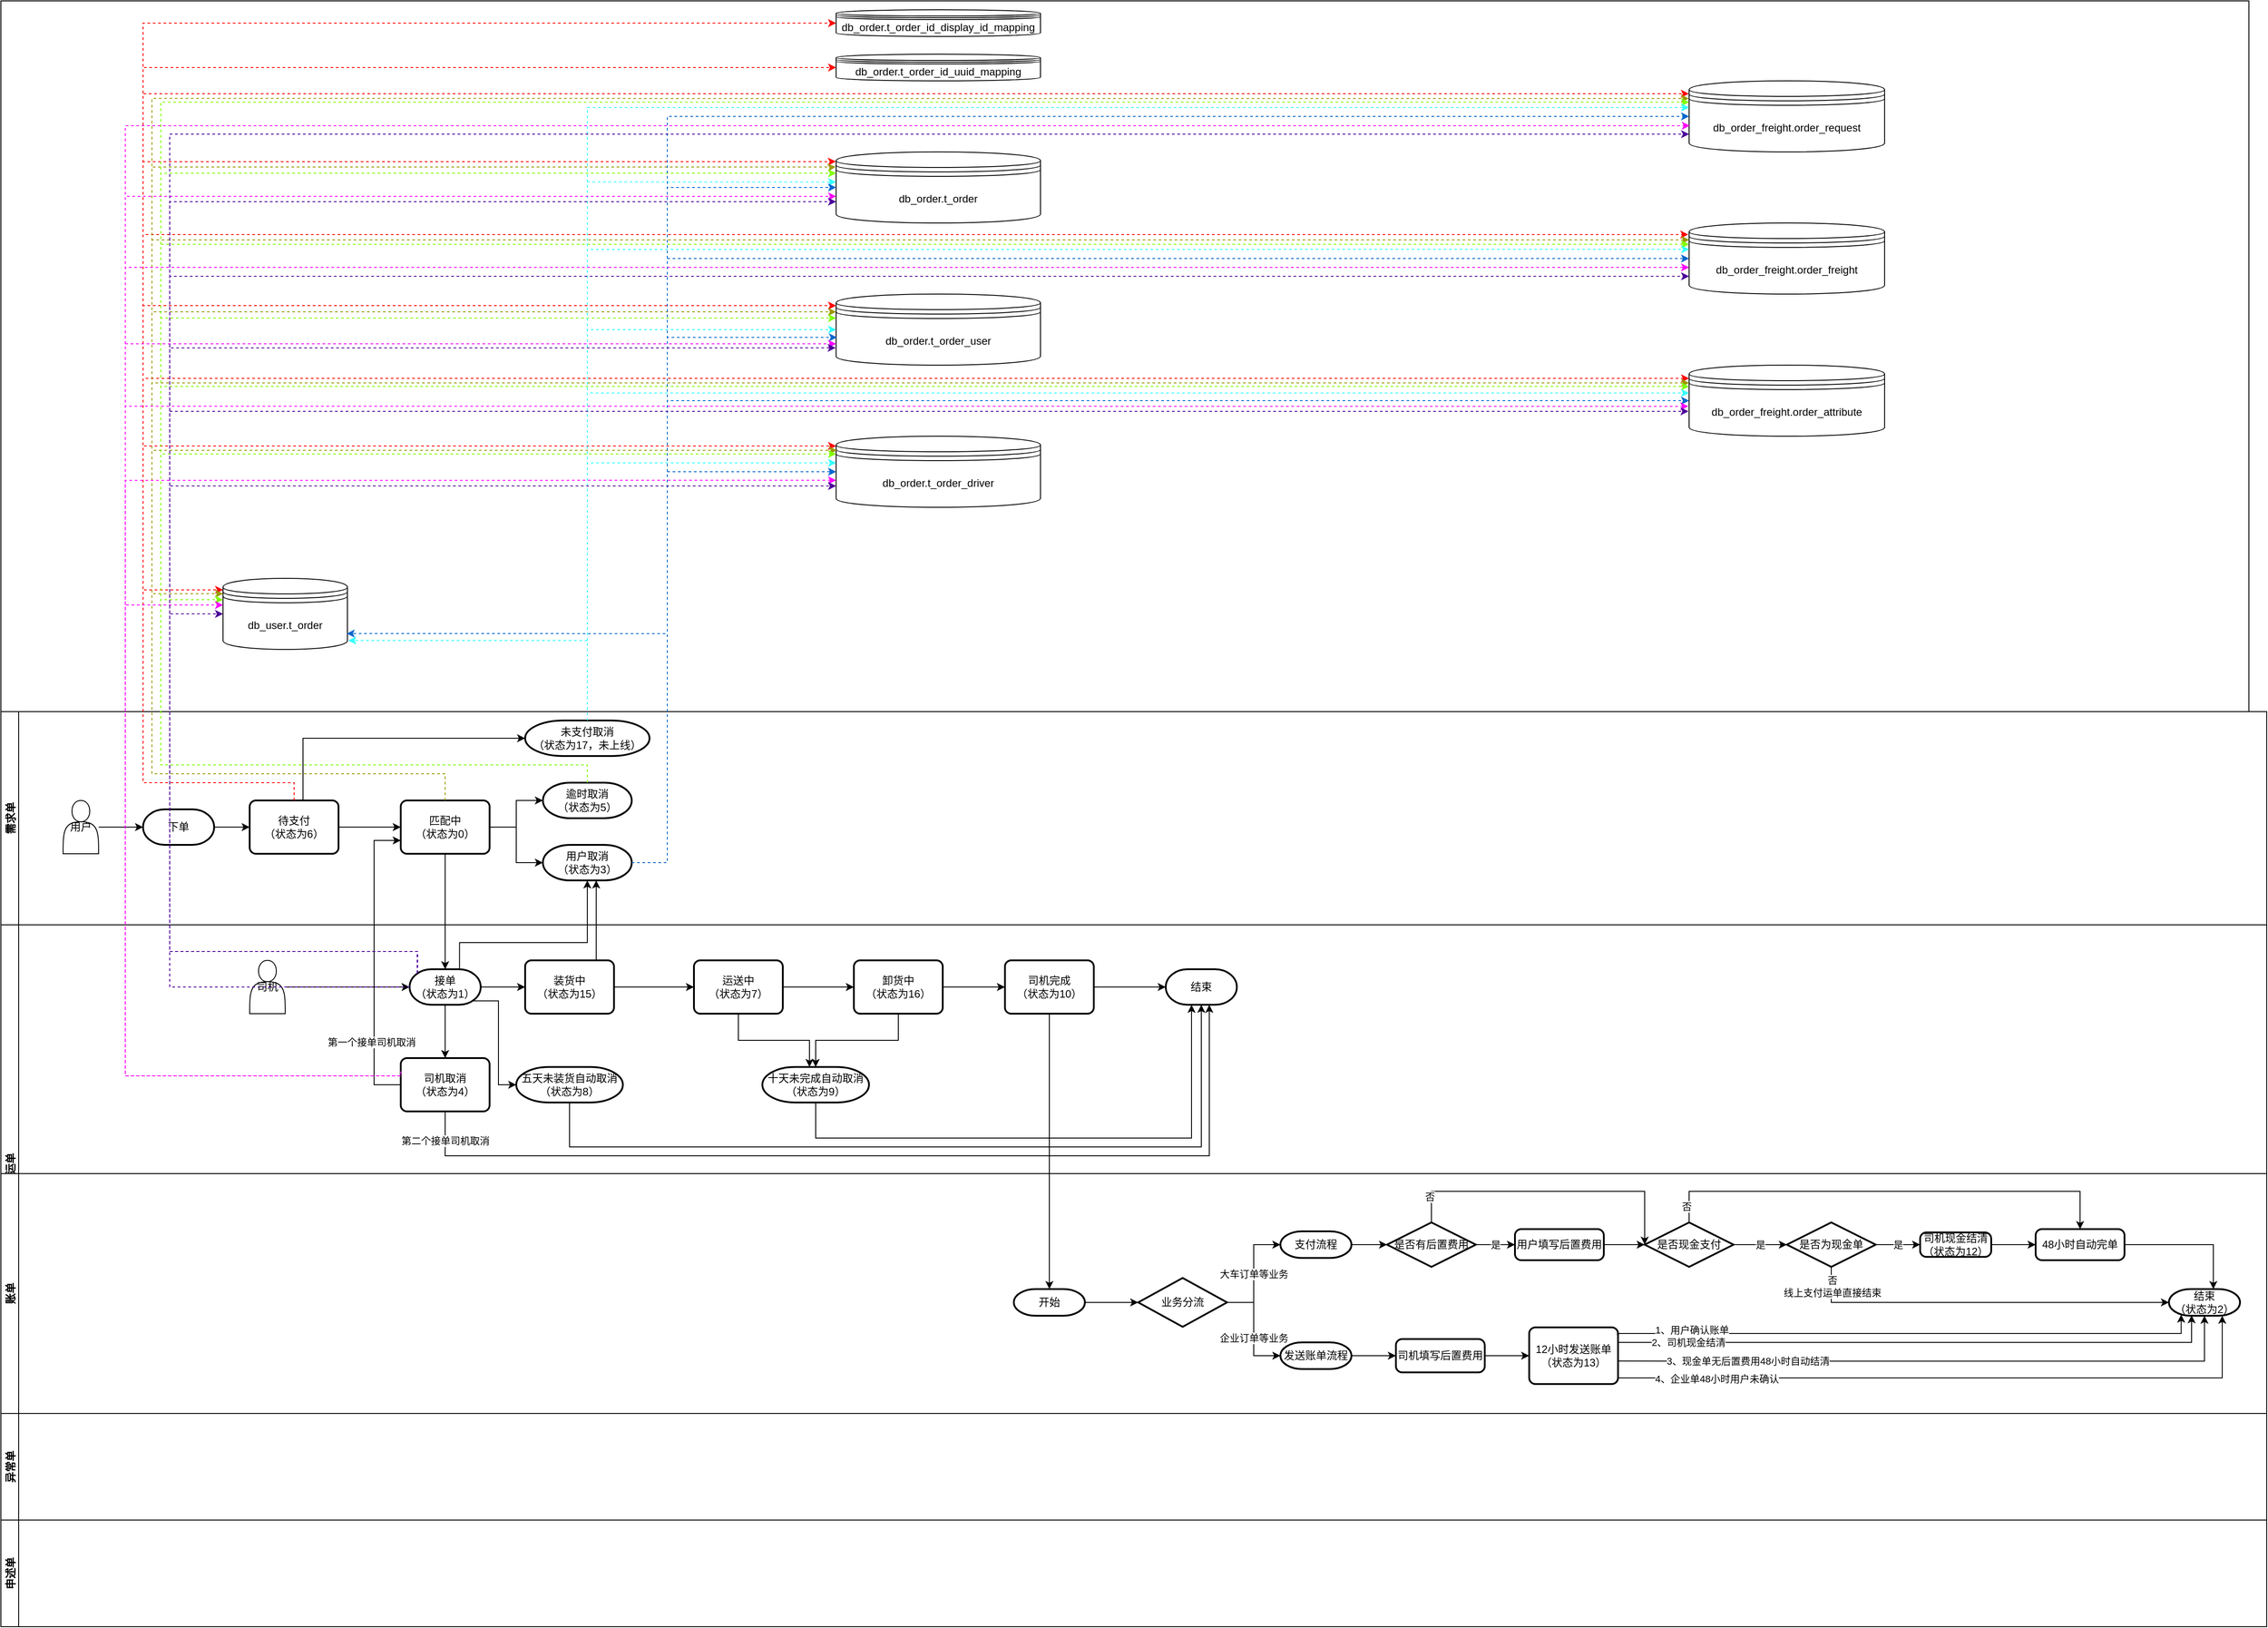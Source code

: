 <mxfile version="13.8.8" type="github">
  <diagram id="o7BJaHzfwVbvE81LBurC" name="Page-1">
    <mxGraphModel dx="1368" dy="1428" grid="1" gridSize="10" guides="1" tooltips="1" connect="1" arrows="1" fold="1" page="1" pageScale="1" pageWidth="827" pageHeight="1169" math="0" shadow="0">
      <root>
        <mxCell id="0" />
        <mxCell id="1" parent="0" />
        <mxCell id="1MLrccxjdp3mu_vWYp1V-21" value="需求单" style="swimlane;startSize=20;horizontal=0;" parent="1" vertex="1">
          <mxGeometry x="-180" y="-50" width="2550" height="240" as="geometry">
            <mxRectangle x="270" y="340" width="30" height="60" as="alternateBounds" />
          </mxGeometry>
        </mxCell>
        <mxCell id="1MLrccxjdp3mu_vWYp1V-1" value="下单" style="strokeWidth=2;html=1;shape=mxgraph.flowchart.terminator;whiteSpace=wrap;" parent="1MLrccxjdp3mu_vWYp1V-21" vertex="1">
          <mxGeometry x="160" y="110" width="80" height="40" as="geometry" />
        </mxCell>
        <mxCell id="1MLrccxjdp3mu_vWYp1V-3" style="edgeStyle=none;rounded=0;orthogonalLoop=1;jettySize=auto;html=1;exitX=1;exitY=0.5;exitDx=0;exitDy=0;exitPerimeter=0;" parent="1MLrccxjdp3mu_vWYp1V-21" source="1MLrccxjdp3mu_vWYp1V-1" target="SHjtx8wU5vL2sY_37cBv-20" edge="1">
          <mxGeometry relative="1" as="geometry">
            <mxPoint x="170" y="80" as="sourcePoint" />
            <mxPoint x="290" y="100" as="targetPoint" />
          </mxGeometry>
        </mxCell>
        <mxCell id="SHjtx8wU5vL2sY_37cBv-4" style="edgeStyle=orthogonalEdgeStyle;rounded=0;orthogonalLoop=1;jettySize=auto;html=1;entryX=0;entryY=0.5;entryDx=0;entryDy=0;entryPerimeter=0;" edge="1" parent="1MLrccxjdp3mu_vWYp1V-21" source="SHjtx8wU5vL2sY_37cBv-3" target="1MLrccxjdp3mu_vWYp1V-1">
          <mxGeometry relative="1" as="geometry" />
        </mxCell>
        <mxCell id="SHjtx8wU5vL2sY_37cBv-3" value="用户" style="shape=actor;whiteSpace=wrap;html=1;" vertex="1" parent="1MLrccxjdp3mu_vWYp1V-21">
          <mxGeometry x="70" y="100" width="40" height="60" as="geometry" />
        </mxCell>
        <mxCell id="SHjtx8wU5vL2sY_37cBv-25" style="edgeStyle=orthogonalEdgeStyle;rounded=0;orthogonalLoop=1;jettySize=auto;html=1;entryX=0;entryY=0.5;entryDx=0;entryDy=0;entryPerimeter=0;" edge="1" parent="1MLrccxjdp3mu_vWYp1V-21" source="SHjtx8wU5vL2sY_37cBv-20" target="SHjtx8wU5vL2sY_37cBv-23">
          <mxGeometry relative="1" as="geometry">
            <Array as="points">
              <mxPoint x="340" y="30" />
            </Array>
          </mxGeometry>
        </mxCell>
        <mxCell id="SHjtx8wU5vL2sY_37cBv-20" value="待支付&lt;br&gt;（状态为6）" style="rounded=1;whiteSpace=wrap;html=1;absoluteArcSize=1;arcSize=14;strokeWidth=2;" vertex="1" parent="1MLrccxjdp3mu_vWYp1V-21">
          <mxGeometry x="280" y="100" width="100" height="60" as="geometry" />
        </mxCell>
        <mxCell id="SHjtx8wU5vL2sY_37cBv-28" style="edgeStyle=orthogonalEdgeStyle;rounded=0;orthogonalLoop=1;jettySize=auto;html=1;exitX=1;exitY=0.5;exitDx=0;exitDy=0;entryX=0;entryY=0.5;entryDx=0;entryDy=0;entryPerimeter=0;" edge="1" parent="1MLrccxjdp3mu_vWYp1V-21" source="SHjtx8wU5vL2sY_37cBv-22" target="SHjtx8wU5vL2sY_37cBv-26">
          <mxGeometry relative="1" as="geometry">
            <Array as="points">
              <mxPoint x="580" y="130" />
              <mxPoint x="580" y="100" />
            </Array>
          </mxGeometry>
        </mxCell>
        <mxCell id="SHjtx8wU5vL2sY_37cBv-29" style="edgeStyle=orthogonalEdgeStyle;rounded=0;orthogonalLoop=1;jettySize=auto;html=1;entryX=0;entryY=0.5;entryDx=0;entryDy=0;entryPerimeter=0;" edge="1" parent="1MLrccxjdp3mu_vWYp1V-21" source="SHjtx8wU5vL2sY_37cBv-22" target="SHjtx8wU5vL2sY_37cBv-27">
          <mxGeometry relative="1" as="geometry">
            <Array as="points">
              <mxPoint x="580" y="130" />
              <mxPoint x="580" y="170" />
            </Array>
          </mxGeometry>
        </mxCell>
        <mxCell id="SHjtx8wU5vL2sY_37cBv-22" value="匹配中&lt;br&gt;（状态为0）" style="rounded=1;whiteSpace=wrap;html=1;absoluteArcSize=1;arcSize=14;strokeWidth=2;" vertex="1" parent="1MLrccxjdp3mu_vWYp1V-21">
          <mxGeometry x="450" y="100" width="100" height="60" as="geometry" />
        </mxCell>
        <mxCell id="SHjtx8wU5vL2sY_37cBv-23" value="未支付取消&lt;br&gt;（状态为17，未上线）" style="strokeWidth=2;html=1;shape=mxgraph.flowchart.terminator;whiteSpace=wrap;" vertex="1" parent="1MLrccxjdp3mu_vWYp1V-21">
          <mxGeometry x="590" y="10" width="140" height="40" as="geometry" />
        </mxCell>
        <mxCell id="SHjtx8wU5vL2sY_37cBv-21" style="edgeStyle=none;rounded=0;orthogonalLoop=1;jettySize=auto;html=1;entryX=0;entryY=0.5;entryDx=0;entryDy=0;" edge="1" parent="1MLrccxjdp3mu_vWYp1V-21" source="SHjtx8wU5vL2sY_37cBv-20" target="SHjtx8wU5vL2sY_37cBv-22">
          <mxGeometry relative="1" as="geometry">
            <mxPoint x="450" y="160" as="targetPoint" />
          </mxGeometry>
        </mxCell>
        <mxCell id="SHjtx8wU5vL2sY_37cBv-26" value="逾时取消&lt;br&gt;（状态为5）" style="strokeWidth=2;html=1;shape=mxgraph.flowchart.terminator;whiteSpace=wrap;" vertex="1" parent="1MLrccxjdp3mu_vWYp1V-21">
          <mxGeometry x="610" y="80" width="100" height="40" as="geometry" />
        </mxCell>
        <mxCell id="SHjtx8wU5vL2sY_37cBv-27" value="用户取消&lt;br&gt;（状态为3）" style="strokeWidth=2;html=1;shape=mxgraph.flowchart.terminator;whiteSpace=wrap;" vertex="1" parent="1MLrccxjdp3mu_vWYp1V-21">
          <mxGeometry x="610" y="150" width="100" height="40" as="geometry" />
        </mxCell>
        <mxCell id="1MLrccxjdp3mu_vWYp1V-28" value="货运单" style="swimlane;startSize=20;horizontal=0;" parent="1" vertex="1">
          <mxGeometry x="-180" y="190" width="2550" height="550" as="geometry" />
        </mxCell>
        <mxCell id="SHjtx8wU5vL2sY_37cBv-5" value="司机" style="shape=actor;whiteSpace=wrap;html=1;" vertex="1" parent="1MLrccxjdp3mu_vWYp1V-28">
          <mxGeometry x="280" y="40" width="40" height="60" as="geometry" />
        </mxCell>
        <mxCell id="SHjtx8wU5vL2sY_37cBv-34" style="edgeStyle=orthogonalEdgeStyle;rounded=0;orthogonalLoop=1;jettySize=auto;html=1;entryX=0.5;entryY=0;entryDx=0;entryDy=0;" edge="1" parent="1MLrccxjdp3mu_vWYp1V-28" source="SHjtx8wU5vL2sY_37cBv-31" target="SHjtx8wU5vL2sY_37cBv-33">
          <mxGeometry relative="1" as="geometry" />
        </mxCell>
        <mxCell id="SHjtx8wU5vL2sY_37cBv-40" style="edgeStyle=orthogonalEdgeStyle;rounded=0;orthogonalLoop=1;jettySize=auto;html=1;exitX=1;exitY=0.5;exitDx=0;exitDy=0;exitPerimeter=0;entryX=0;entryY=0.5;entryDx=0;entryDy=0;" edge="1" parent="1MLrccxjdp3mu_vWYp1V-28" source="SHjtx8wU5vL2sY_37cBv-31" target="SHjtx8wU5vL2sY_37cBv-39">
          <mxGeometry relative="1" as="geometry" />
        </mxCell>
        <mxCell id="SHjtx8wU5vL2sY_37cBv-50" style="edgeStyle=orthogonalEdgeStyle;rounded=0;orthogonalLoop=1;jettySize=auto;html=1;exitX=0.89;exitY=0.89;exitDx=0;exitDy=0;exitPerimeter=0;entryX=0;entryY=0.5;entryDx=0;entryDy=0;entryPerimeter=0;" edge="1" parent="1MLrccxjdp3mu_vWYp1V-28" source="SHjtx8wU5vL2sY_37cBv-31" target="SHjtx8wU5vL2sY_37cBv-49">
          <mxGeometry relative="1" as="geometry">
            <Array as="points">
              <mxPoint x="560" y="86" />
              <mxPoint x="560" y="180" />
            </Array>
          </mxGeometry>
        </mxCell>
        <mxCell id="SHjtx8wU5vL2sY_37cBv-31" value="接单&lt;br&gt;（状态为1）" style="strokeWidth=2;html=1;shape=mxgraph.flowchart.terminator;whiteSpace=wrap;" vertex="1" parent="1MLrccxjdp3mu_vWYp1V-28">
          <mxGeometry x="460" y="50" width="80" height="40" as="geometry" />
        </mxCell>
        <mxCell id="SHjtx8wU5vL2sY_37cBv-30" style="edgeStyle=orthogonalEdgeStyle;rounded=0;orthogonalLoop=1;jettySize=auto;html=1;entryX=0;entryY=0.5;entryDx=0;entryDy=0;entryPerimeter=0;" edge="1" parent="1MLrccxjdp3mu_vWYp1V-28" source="SHjtx8wU5vL2sY_37cBv-5" target="SHjtx8wU5vL2sY_37cBv-31">
          <mxGeometry relative="1" as="geometry">
            <mxPoint x="410" y="70" as="targetPoint" />
          </mxGeometry>
        </mxCell>
        <mxCell id="SHjtx8wU5vL2sY_37cBv-33" value="司机取消&lt;br&gt;（状态为4）" style="rounded=1;whiteSpace=wrap;html=1;absoluteArcSize=1;arcSize=14;strokeWidth=2;" vertex="1" parent="1MLrccxjdp3mu_vWYp1V-28">
          <mxGeometry x="450" y="150" width="100" height="60" as="geometry" />
        </mxCell>
        <mxCell id="SHjtx8wU5vL2sY_37cBv-42" style="edgeStyle=orthogonalEdgeStyle;rounded=0;orthogonalLoop=1;jettySize=auto;html=1;entryX=0;entryY=0.5;entryDx=0;entryDy=0;" edge="1" parent="1MLrccxjdp3mu_vWYp1V-28" source="SHjtx8wU5vL2sY_37cBv-39" target="SHjtx8wU5vL2sY_37cBv-41">
          <mxGeometry relative="1" as="geometry" />
        </mxCell>
        <mxCell id="SHjtx8wU5vL2sY_37cBv-39" value="装货中&lt;br&gt;（状态为15）" style="rounded=1;whiteSpace=wrap;html=1;absoluteArcSize=1;arcSize=14;strokeWidth=2;" vertex="1" parent="1MLrccxjdp3mu_vWYp1V-28">
          <mxGeometry x="590" y="40" width="100" height="60" as="geometry" />
        </mxCell>
        <mxCell id="SHjtx8wU5vL2sY_37cBv-44" style="edgeStyle=orthogonalEdgeStyle;rounded=0;orthogonalLoop=1;jettySize=auto;html=1;entryX=0;entryY=0.5;entryDx=0;entryDy=0;" edge="1" parent="1MLrccxjdp3mu_vWYp1V-28" source="SHjtx8wU5vL2sY_37cBv-41" target="SHjtx8wU5vL2sY_37cBv-43">
          <mxGeometry relative="1" as="geometry" />
        </mxCell>
        <mxCell id="SHjtx8wU5vL2sY_37cBv-63" style="edgeStyle=orthogonalEdgeStyle;rounded=0;orthogonalLoop=1;jettySize=auto;html=1;" edge="1" parent="1MLrccxjdp3mu_vWYp1V-28" source="SHjtx8wU5vL2sY_37cBv-41" target="SHjtx8wU5vL2sY_37cBv-51">
          <mxGeometry relative="1" as="geometry">
            <mxPoint x="910" y="159" as="targetPoint" />
            <Array as="points">
              <mxPoint x="830" y="130" />
              <mxPoint x="910" y="130" />
              <mxPoint x="910" y="160" />
            </Array>
          </mxGeometry>
        </mxCell>
        <mxCell id="SHjtx8wU5vL2sY_37cBv-41" value="运送中&lt;br&gt;（状态为7）" style="rounded=1;whiteSpace=wrap;html=1;absoluteArcSize=1;arcSize=14;strokeWidth=2;" vertex="1" parent="1MLrccxjdp3mu_vWYp1V-28">
          <mxGeometry x="780" y="40" width="100" height="60" as="geometry" />
        </mxCell>
        <mxCell id="SHjtx8wU5vL2sY_37cBv-46" style="edgeStyle=orthogonalEdgeStyle;rounded=0;orthogonalLoop=1;jettySize=auto;html=1;entryX=0;entryY=0.5;entryDx=0;entryDy=0;" edge="1" parent="1MLrccxjdp3mu_vWYp1V-28" source="SHjtx8wU5vL2sY_37cBv-43" target="SHjtx8wU5vL2sY_37cBv-45">
          <mxGeometry relative="1" as="geometry" />
        </mxCell>
        <mxCell id="SHjtx8wU5vL2sY_37cBv-64" style="edgeStyle=orthogonalEdgeStyle;rounded=0;orthogonalLoop=1;jettySize=auto;html=1;entryX=0.5;entryY=0;entryDx=0;entryDy=0;entryPerimeter=0;" edge="1" parent="1MLrccxjdp3mu_vWYp1V-28" source="SHjtx8wU5vL2sY_37cBv-43" target="SHjtx8wU5vL2sY_37cBv-51">
          <mxGeometry relative="1" as="geometry">
            <Array as="points">
              <mxPoint x="1010" y="130" />
              <mxPoint x="917" y="130" />
            </Array>
          </mxGeometry>
        </mxCell>
        <mxCell id="SHjtx8wU5vL2sY_37cBv-43" value="卸货中&lt;br&gt;（状态为16）" style="rounded=1;whiteSpace=wrap;html=1;absoluteArcSize=1;arcSize=14;strokeWidth=2;" vertex="1" parent="1MLrccxjdp3mu_vWYp1V-28">
          <mxGeometry x="960" y="40" width="100" height="60" as="geometry" />
        </mxCell>
        <mxCell id="SHjtx8wU5vL2sY_37cBv-48" style="edgeStyle=orthogonalEdgeStyle;rounded=0;orthogonalLoop=1;jettySize=auto;html=1;entryX=0;entryY=0.5;entryDx=0;entryDy=0;entryPerimeter=0;" edge="1" parent="1MLrccxjdp3mu_vWYp1V-28" source="SHjtx8wU5vL2sY_37cBv-45" target="SHjtx8wU5vL2sY_37cBv-47">
          <mxGeometry relative="1" as="geometry" />
        </mxCell>
        <mxCell id="SHjtx8wU5vL2sY_37cBv-45" value="司机完成&lt;br&gt;（状态为10）" style="rounded=1;whiteSpace=wrap;html=1;absoluteArcSize=1;arcSize=14;strokeWidth=2;" vertex="1" parent="1MLrccxjdp3mu_vWYp1V-28">
          <mxGeometry x="1130" y="40" width="100" height="60" as="geometry" />
        </mxCell>
        <mxCell id="SHjtx8wU5vL2sY_37cBv-47" value="结束" style="strokeWidth=2;html=1;shape=mxgraph.flowchart.terminator;whiteSpace=wrap;" vertex="1" parent="1MLrccxjdp3mu_vWYp1V-28">
          <mxGeometry x="1311" y="50" width="80" height="40" as="geometry" />
        </mxCell>
        <mxCell id="SHjtx8wU5vL2sY_37cBv-49" value="五天未装货自动取消&lt;br&gt;（状态为8）" style="strokeWidth=2;html=1;shape=mxgraph.flowchart.terminator;whiteSpace=wrap;" vertex="1" parent="1MLrccxjdp3mu_vWYp1V-28">
          <mxGeometry x="580" y="160" width="120" height="40" as="geometry" />
        </mxCell>
        <mxCell id="SHjtx8wU5vL2sY_37cBv-51" value="十天未完成自动取消&lt;br&gt;（状态为9）" style="strokeWidth=2;html=1;shape=mxgraph.flowchart.terminator;whiteSpace=wrap;" vertex="1" parent="1MLrccxjdp3mu_vWYp1V-28">
          <mxGeometry x="857" y="160" width="120" height="40" as="geometry" />
        </mxCell>
        <mxCell id="SHjtx8wU5vL2sY_37cBv-55" style="edgeStyle=orthogonalEdgeStyle;rounded=0;orthogonalLoop=1;jettySize=auto;html=1;" edge="1" parent="1MLrccxjdp3mu_vWYp1V-28" source="SHjtx8wU5vL2sY_37cBv-33" target="SHjtx8wU5vL2sY_37cBv-47">
          <mxGeometry relative="1" as="geometry">
            <mxPoint x="990" y="210" as="targetPoint" />
            <Array as="points">
              <mxPoint x="500" y="260" />
              <mxPoint x="1360" y="260" />
            </Array>
          </mxGeometry>
        </mxCell>
        <mxCell id="SHjtx8wU5vL2sY_37cBv-58" value="第二个接单司机取消" style="edgeLabel;html=1;align=center;verticalAlign=middle;resizable=0;points=[];" vertex="1" connectable="0" parent="SHjtx8wU5vL2sY_37cBv-55">
          <mxGeometry x="-0.94" relative="1" as="geometry">
            <mxPoint as="offset" />
          </mxGeometry>
        </mxCell>
        <mxCell id="SHjtx8wU5vL2sY_37cBv-56" style="edgeStyle=orthogonalEdgeStyle;rounded=0;orthogonalLoop=1;jettySize=auto;html=1;" edge="1" parent="1MLrccxjdp3mu_vWYp1V-28" source="SHjtx8wU5vL2sY_37cBv-49">
          <mxGeometry relative="1" as="geometry">
            <mxPoint x="1351" y="90" as="targetPoint" />
            <Array as="points">
              <mxPoint x="640" y="250" />
              <mxPoint x="1351" y="250" />
              <mxPoint x="1351" y="90" />
            </Array>
          </mxGeometry>
        </mxCell>
        <mxCell id="SHjtx8wU5vL2sY_37cBv-57" style="edgeStyle=orthogonalEdgeStyle;rounded=0;orthogonalLoop=1;jettySize=auto;html=1;" edge="1" parent="1MLrccxjdp3mu_vWYp1V-28" source="SHjtx8wU5vL2sY_37cBv-51" target="SHjtx8wU5vL2sY_37cBv-47">
          <mxGeometry relative="1" as="geometry">
            <mxPoint x="1310" y="130" as="targetPoint" />
            <Array as="points">
              <mxPoint x="917" y="240" />
              <mxPoint x="1340" y="240" />
            </Array>
          </mxGeometry>
        </mxCell>
        <mxCell id="SHjtx8wU5vL2sY_37cBv-67" value="账单" style="swimlane;startSize=20;horizontal=0;" vertex="1" parent="1MLrccxjdp3mu_vWYp1V-28">
          <mxGeometry y="280" width="2550" height="270" as="geometry" />
        </mxCell>
        <mxCell id="SHjtx8wU5vL2sY_37cBv-70" value="开始" style="strokeWidth=2;html=1;shape=mxgraph.flowchart.terminator;whiteSpace=wrap;" vertex="1" parent="SHjtx8wU5vL2sY_37cBv-67">
          <mxGeometry x="1140" y="130" width="80" height="30" as="geometry" />
        </mxCell>
        <mxCell id="SHjtx8wU5vL2sY_37cBv-75" value="大车订单等业务" style="edgeStyle=orthogonalEdgeStyle;rounded=0;orthogonalLoop=1;jettySize=auto;html=1;entryX=0;entryY=0.5;entryDx=0;entryDy=0;entryPerimeter=0;" edge="1" parent="SHjtx8wU5vL2sY_37cBv-67" source="SHjtx8wU5vL2sY_37cBv-72" target="SHjtx8wU5vL2sY_37cBv-74">
          <mxGeometry relative="1" as="geometry" />
        </mxCell>
        <mxCell id="SHjtx8wU5vL2sY_37cBv-76" style="edgeStyle=orthogonalEdgeStyle;rounded=0;orthogonalLoop=1;jettySize=auto;html=1;entryX=0;entryY=0.5;entryDx=0;entryDy=0;entryPerimeter=0;" edge="1" parent="SHjtx8wU5vL2sY_37cBv-67" source="SHjtx8wU5vL2sY_37cBv-72" target="SHjtx8wU5vL2sY_37cBv-73">
          <mxGeometry relative="1" as="geometry" />
        </mxCell>
        <mxCell id="SHjtx8wU5vL2sY_37cBv-77" value="企业订单等业务" style="edgeLabel;html=1;align=center;verticalAlign=middle;resizable=0;points=[];" vertex="1" connectable="0" parent="SHjtx8wU5vL2sY_37cBv-76">
          <mxGeometry x="0.17" relative="1" as="geometry">
            <mxPoint as="offset" />
          </mxGeometry>
        </mxCell>
        <mxCell id="SHjtx8wU5vL2sY_37cBv-72" value="业务分流" style="strokeWidth=2;html=1;shape=mxgraph.flowchart.decision;whiteSpace=wrap;" vertex="1" parent="SHjtx8wU5vL2sY_37cBv-67">
          <mxGeometry x="1280" y="117.5" width="100" height="55" as="geometry" />
        </mxCell>
        <mxCell id="SHjtx8wU5vL2sY_37cBv-73" value="发送账单流程" style="strokeWidth=2;html=1;shape=mxgraph.flowchart.terminator;whiteSpace=wrap;" vertex="1" parent="SHjtx8wU5vL2sY_37cBv-67">
          <mxGeometry x="1440" y="190" width="80" height="30" as="geometry" />
        </mxCell>
        <mxCell id="SHjtx8wU5vL2sY_37cBv-83" style="edgeStyle=orthogonalEdgeStyle;rounded=0;orthogonalLoop=1;jettySize=auto;html=1;entryX=0;entryY=0.5;entryDx=0;entryDy=0;entryPerimeter=0;" edge="1" parent="SHjtx8wU5vL2sY_37cBv-67" source="SHjtx8wU5vL2sY_37cBv-74" target="SHjtx8wU5vL2sY_37cBv-80">
          <mxGeometry relative="1" as="geometry" />
        </mxCell>
        <mxCell id="SHjtx8wU5vL2sY_37cBv-74" value="支付流程" style="strokeWidth=2;html=1;shape=mxgraph.flowchart.terminator;whiteSpace=wrap;" vertex="1" parent="SHjtx8wU5vL2sY_37cBv-67">
          <mxGeometry x="1440" y="65" width="80" height="30" as="geometry" />
        </mxCell>
        <mxCell id="SHjtx8wU5vL2sY_37cBv-144" style="edgeStyle=orthogonalEdgeStyle;rounded=0;orthogonalLoop=1;jettySize=auto;html=1;entryX=0;entryY=0.5;entryDx=0;entryDy=0;" edge="1" parent="SHjtx8wU5vL2sY_37cBv-67" source="SHjtx8wU5vL2sY_37cBv-79" target="SHjtx8wU5vL2sY_37cBv-143">
          <mxGeometry relative="1" as="geometry" />
        </mxCell>
        <mxCell id="SHjtx8wU5vL2sY_37cBv-79" value="司机填写后置费用" style="rounded=1;whiteSpace=wrap;html=1;absoluteArcSize=1;arcSize=14;strokeWidth=2;" vertex="1" parent="SHjtx8wU5vL2sY_37cBv-67">
          <mxGeometry x="1570" y="186.25" width="100" height="37.5" as="geometry" />
        </mxCell>
        <mxCell id="SHjtx8wU5vL2sY_37cBv-115" value="是" style="edgeStyle=orthogonalEdgeStyle;rounded=0;orthogonalLoop=1;jettySize=auto;html=1;" edge="1" parent="SHjtx8wU5vL2sY_37cBv-67" source="SHjtx8wU5vL2sY_37cBv-80" target="SHjtx8wU5vL2sY_37cBv-93">
          <mxGeometry relative="1" as="geometry" />
        </mxCell>
        <mxCell id="SHjtx8wU5vL2sY_37cBv-126" style="edgeStyle=orthogonalEdgeStyle;rounded=0;orthogonalLoop=1;jettySize=auto;html=1;entryX=0;entryY=0.5;entryDx=0;entryDy=0;entryPerimeter=0;exitX=0.5;exitY=0;exitDx=0;exitDy=0;exitPerimeter=0;" edge="1" parent="SHjtx8wU5vL2sY_37cBv-67" source="SHjtx8wU5vL2sY_37cBv-80" target="SHjtx8wU5vL2sY_37cBv-116">
          <mxGeometry relative="1" as="geometry">
            <Array as="points">
              <mxPoint x="1610" y="20" />
              <mxPoint x="1850" y="20" />
            </Array>
          </mxGeometry>
        </mxCell>
        <mxCell id="SHjtx8wU5vL2sY_37cBv-127" value="否" style="edgeLabel;html=1;align=center;verticalAlign=middle;resizable=0;points=[];" vertex="1" connectable="0" parent="SHjtx8wU5vL2sY_37cBv-126">
          <mxGeometry x="-0.825" y="2" relative="1" as="geometry">
            <mxPoint as="offset" />
          </mxGeometry>
        </mxCell>
        <mxCell id="SHjtx8wU5vL2sY_37cBv-80" value="是否有后置费用" style="strokeWidth=2;html=1;shape=mxgraph.flowchart.decision;whiteSpace=wrap;" vertex="1" parent="SHjtx8wU5vL2sY_37cBv-67">
          <mxGeometry x="1560" y="55" width="100" height="50" as="geometry" />
        </mxCell>
        <mxCell id="SHjtx8wU5vL2sY_37cBv-71" style="edgeStyle=orthogonalEdgeStyle;rounded=0;orthogonalLoop=1;jettySize=auto;html=1;entryX=0;entryY=0.5;entryDx=0;entryDy=0;entryPerimeter=0;" edge="1" parent="SHjtx8wU5vL2sY_37cBv-67" source="SHjtx8wU5vL2sY_37cBv-70" target="SHjtx8wU5vL2sY_37cBv-72">
          <mxGeometry relative="1" as="geometry">
            <mxPoint x="1280" y="125" as="targetPoint" />
          </mxGeometry>
        </mxCell>
        <mxCell id="SHjtx8wU5vL2sY_37cBv-78" style="edgeStyle=orthogonalEdgeStyle;rounded=0;orthogonalLoop=1;jettySize=auto;html=1;entryX=0;entryY=0.5;entryDx=0;entryDy=0;" edge="1" parent="SHjtx8wU5vL2sY_37cBv-67" source="SHjtx8wU5vL2sY_37cBv-73" target="SHjtx8wU5vL2sY_37cBv-79">
          <mxGeometry relative="1" as="geometry">
            <mxPoint x="1560" y="45" as="targetPoint" />
          </mxGeometry>
        </mxCell>
        <mxCell id="SHjtx8wU5vL2sY_37cBv-117" style="edgeStyle=orthogonalEdgeStyle;rounded=0;orthogonalLoop=1;jettySize=auto;html=1;entryX=0;entryY=0.5;entryDx=0;entryDy=0;entryPerimeter=0;" edge="1" parent="SHjtx8wU5vL2sY_37cBv-67" source="SHjtx8wU5vL2sY_37cBv-93" target="SHjtx8wU5vL2sY_37cBv-116">
          <mxGeometry relative="1" as="geometry" />
        </mxCell>
        <mxCell id="SHjtx8wU5vL2sY_37cBv-93" value="用户填写后置费用" style="rounded=1;whiteSpace=wrap;html=1;absoluteArcSize=1;arcSize=14;strokeWidth=2;" vertex="1" parent="SHjtx8wU5vL2sY_37cBv-67">
          <mxGeometry x="1704" y="62.5" width="100" height="35" as="geometry" />
        </mxCell>
        <mxCell id="SHjtx8wU5vL2sY_37cBv-134" style="edgeStyle=orthogonalEdgeStyle;rounded=0;orthogonalLoop=1;jettySize=auto;html=1;entryX=0.625;entryY=0;entryDx=0;entryDy=0;entryPerimeter=0;exitX=1;exitY=0.5;exitDx=0;exitDy=0;" edge="1" parent="SHjtx8wU5vL2sY_37cBv-67" source="SHjtx8wU5vL2sY_37cBv-95" target="SHjtx8wU5vL2sY_37cBv-121">
          <mxGeometry relative="1" as="geometry" />
        </mxCell>
        <mxCell id="SHjtx8wU5vL2sY_37cBv-95" value="48小时自动完单" style="rounded=1;whiteSpace=wrap;html=1;absoluteArcSize=1;arcSize=14;strokeWidth=2;" vertex="1" parent="SHjtx8wU5vL2sY_37cBv-67">
          <mxGeometry x="2290" y="62.5" width="100" height="35" as="geometry" />
        </mxCell>
        <mxCell id="SHjtx8wU5vL2sY_37cBv-119" value="是" style="edgeStyle=orthogonalEdgeStyle;rounded=0;orthogonalLoop=1;jettySize=auto;html=1;entryX=0;entryY=0.5;entryDx=0;entryDy=0;exitX=1;exitY=0.5;exitDx=0;exitDy=0;exitPerimeter=0;entryPerimeter=0;" edge="1" parent="SHjtx8wU5vL2sY_37cBv-67" source="SHjtx8wU5vL2sY_37cBv-116" target="SHjtx8wU5vL2sY_37cBv-129">
          <mxGeometry relative="1" as="geometry" />
        </mxCell>
        <mxCell id="SHjtx8wU5vL2sY_37cBv-135" style="edgeStyle=orthogonalEdgeStyle;rounded=0;orthogonalLoop=1;jettySize=auto;html=1;entryX=0.5;entryY=0;entryDx=0;entryDy=0;exitX=0.5;exitY=0;exitDx=0;exitDy=0;exitPerimeter=0;" edge="1" parent="SHjtx8wU5vL2sY_37cBv-67" source="SHjtx8wU5vL2sY_37cBv-116" target="SHjtx8wU5vL2sY_37cBv-95">
          <mxGeometry relative="1" as="geometry">
            <Array as="points">
              <mxPoint x="1900" y="20" />
              <mxPoint x="2340" y="20" />
            </Array>
          </mxGeometry>
        </mxCell>
        <mxCell id="SHjtx8wU5vL2sY_37cBv-136" value="否" style="edgeLabel;html=1;align=center;verticalAlign=middle;resizable=0;points=[];" vertex="1" connectable="0" parent="SHjtx8wU5vL2sY_37cBv-135">
          <mxGeometry x="-0.93" y="3" relative="1" as="geometry">
            <mxPoint as="offset" />
          </mxGeometry>
        </mxCell>
        <mxCell id="SHjtx8wU5vL2sY_37cBv-116" value="是否现金支付" style="strokeWidth=2;html=1;shape=mxgraph.flowchart.decision;whiteSpace=wrap;" vertex="1" parent="SHjtx8wU5vL2sY_37cBv-67">
          <mxGeometry x="1850" y="55" width="100" height="50" as="geometry" />
        </mxCell>
        <mxCell id="SHjtx8wU5vL2sY_37cBv-133" style="edgeStyle=orthogonalEdgeStyle;rounded=0;orthogonalLoop=1;jettySize=auto;html=1;" edge="1" parent="SHjtx8wU5vL2sY_37cBv-67" source="SHjtx8wU5vL2sY_37cBv-118" target="SHjtx8wU5vL2sY_37cBv-95">
          <mxGeometry relative="1" as="geometry" />
        </mxCell>
        <mxCell id="SHjtx8wU5vL2sY_37cBv-118" value="司机现金结清&lt;br&gt;（状态为12）" style="rounded=1;whiteSpace=wrap;html=1;absoluteArcSize=1;arcSize=14;strokeWidth=2;" vertex="1" parent="SHjtx8wU5vL2sY_37cBv-67">
          <mxGeometry x="2160" y="66.25" width="80" height="27.5" as="geometry" />
        </mxCell>
        <mxCell id="SHjtx8wU5vL2sY_37cBv-121" value="结束&lt;br&gt;（状态为2）" style="strokeWidth=2;html=1;shape=mxgraph.flowchart.terminator;whiteSpace=wrap;" vertex="1" parent="SHjtx8wU5vL2sY_37cBv-67">
          <mxGeometry x="2440" y="130" width="80" height="30" as="geometry" />
        </mxCell>
        <mxCell id="SHjtx8wU5vL2sY_37cBv-132" value="是" style="edgeStyle=orthogonalEdgeStyle;rounded=0;orthogonalLoop=1;jettySize=auto;html=1;entryX=0;entryY=0.5;entryDx=0;entryDy=0;" edge="1" parent="SHjtx8wU5vL2sY_37cBv-67" source="SHjtx8wU5vL2sY_37cBv-129" target="SHjtx8wU5vL2sY_37cBv-118">
          <mxGeometry relative="1" as="geometry" />
        </mxCell>
        <mxCell id="SHjtx8wU5vL2sY_37cBv-137" style="edgeStyle=orthogonalEdgeStyle;rounded=0;orthogonalLoop=1;jettySize=auto;html=1;exitX=0.5;exitY=1;exitDx=0;exitDy=0;exitPerimeter=0;" edge="1" parent="SHjtx8wU5vL2sY_37cBv-67" source="SHjtx8wU5vL2sY_37cBv-129" target="SHjtx8wU5vL2sY_37cBv-121">
          <mxGeometry relative="1" as="geometry">
            <Array as="points">
              <mxPoint x="2060" y="145" />
            </Array>
          </mxGeometry>
        </mxCell>
        <mxCell id="SHjtx8wU5vL2sY_37cBv-142" value="否&lt;br&gt;线上支付运单直接结束" style="edgeLabel;html=1;align=center;verticalAlign=middle;resizable=0;points=[];" vertex="1" connectable="0" parent="SHjtx8wU5vL2sY_37cBv-137">
          <mxGeometry x="-0.895" y="1" relative="1" as="geometry">
            <mxPoint as="offset" />
          </mxGeometry>
        </mxCell>
        <mxCell id="SHjtx8wU5vL2sY_37cBv-129" value="是否为现金单" style="strokeWidth=2;html=1;shape=mxgraph.flowchart.decision;whiteSpace=wrap;" vertex="1" parent="SHjtx8wU5vL2sY_37cBv-67">
          <mxGeometry x="2010" y="55" width="100" height="50" as="geometry" />
        </mxCell>
        <mxCell id="SHjtx8wU5vL2sY_37cBv-143" value="12小时发送账单&lt;br&gt;（状态为13）" style="rounded=1;whiteSpace=wrap;html=1;absoluteArcSize=1;arcSize=14;strokeWidth=2;" vertex="1" parent="SHjtx8wU5vL2sY_37cBv-67">
          <mxGeometry x="1720" y="173.13" width="100" height="63.75" as="geometry" />
        </mxCell>
        <mxCell id="SHjtx8wU5vL2sY_37cBv-145" style="edgeStyle=orthogonalEdgeStyle;rounded=0;orthogonalLoop=1;jettySize=auto;html=1;exitX=0.993;exitY=0.141;exitDx=0;exitDy=0;entryX=0.172;entryY=0.959;entryDx=0;entryDy=0;entryPerimeter=0;exitPerimeter=0;" edge="1" parent="SHjtx8wU5vL2sY_37cBv-67" source="SHjtx8wU5vL2sY_37cBv-143" target="SHjtx8wU5vL2sY_37cBv-121">
          <mxGeometry relative="1" as="geometry">
            <mxPoint x="2150.0" y="350" as="targetPoint" />
            <Array as="points">
              <mxPoint x="1819" y="180" />
              <mxPoint x="2454" y="180" />
            </Array>
          </mxGeometry>
        </mxCell>
        <mxCell id="SHjtx8wU5vL2sY_37cBv-146" value="1、用户确认账单" style="edgeLabel;html=1;align=center;verticalAlign=middle;resizable=0;points=[];" vertex="1" connectable="0" parent="SHjtx8wU5vL2sY_37cBv-145">
          <mxGeometry x="-0.759" y="3" relative="1" as="geometry">
            <mxPoint x="6.55" y="-0.76" as="offset" />
          </mxGeometry>
        </mxCell>
        <mxCell id="SHjtx8wU5vL2sY_37cBv-147" style="edgeStyle=orthogonalEdgeStyle;rounded=0;orthogonalLoop=1;jettySize=auto;html=1;entryX=0.319;entryY=0.982;entryDx=0;entryDy=0;entryPerimeter=0;" edge="1" parent="SHjtx8wU5vL2sY_37cBv-67" source="SHjtx8wU5vL2sY_37cBv-143" target="SHjtx8wU5vL2sY_37cBv-121">
          <mxGeometry relative="1" as="geometry">
            <mxPoint x="2120.0" y="340" as="targetPoint" />
            <mxPoint x="1820" y="190" as="sourcePoint" />
            <Array as="points">
              <mxPoint x="2465" y="190" />
            </Array>
          </mxGeometry>
        </mxCell>
        <mxCell id="SHjtx8wU5vL2sY_37cBv-148" value="2、司机现金结清" style="edgeLabel;html=1;align=center;verticalAlign=middle;resizable=0;points=[];" vertex="1" connectable="0" parent="SHjtx8wU5vL2sY_37cBv-147">
          <mxGeometry x="-0.853" relative="1" as="geometry">
            <mxPoint x="28.97" as="offset" />
          </mxGeometry>
        </mxCell>
        <mxCell id="SHjtx8wU5vL2sY_37cBv-149" style="edgeStyle=orthogonalEdgeStyle;rounded=0;orthogonalLoop=1;jettySize=auto;html=1;exitX=0.993;exitY=0.595;exitDx=0;exitDy=0;entryX=0.5;entryY=1;entryDx=0;entryDy=0;entryPerimeter=0;exitPerimeter=0;" edge="1" parent="SHjtx8wU5vL2sY_37cBv-67" source="SHjtx8wU5vL2sY_37cBv-143" target="SHjtx8wU5vL2sY_37cBv-121">
          <mxGeometry relative="1" as="geometry">
            <mxPoint x="2220.0" y="380" as="targetPoint" />
            <Array as="points">
              <mxPoint x="2480" y="211" />
            </Array>
          </mxGeometry>
        </mxCell>
        <mxCell id="SHjtx8wU5vL2sY_37cBv-151" value="3、现金单无后置费用48小时自动结清" style="edgeLabel;html=1;align=center;verticalAlign=middle;resizable=0;points=[];" vertex="1" connectable="0" parent="SHjtx8wU5vL2sY_37cBv-149">
          <mxGeometry x="-0.776" relative="1" as="geometry">
            <mxPoint x="66.58" as="offset" />
          </mxGeometry>
        </mxCell>
        <mxCell id="SHjtx8wU5vL2sY_37cBv-152" style="edgeStyle=orthogonalEdgeStyle;rounded=0;orthogonalLoop=1;jettySize=auto;html=1;exitX=1;exitY=0.75;exitDx=0;exitDy=0;" edge="1" parent="SHjtx8wU5vL2sY_37cBv-67" source="SHjtx8wU5vL2sY_37cBv-143" target="SHjtx8wU5vL2sY_37cBv-121">
          <mxGeometry relative="1" as="geometry">
            <mxPoint x="2500" y="260" as="targetPoint" />
            <Array as="points">
              <mxPoint x="1820" y="230" />
              <mxPoint x="2500" y="230" />
            </Array>
          </mxGeometry>
        </mxCell>
        <mxCell id="SHjtx8wU5vL2sY_37cBv-154" value="4、企业单48小时用户未确认" style="edgeLabel;html=1;align=center;verticalAlign=middle;resizable=0;points=[];" vertex="1" connectable="0" parent="SHjtx8wU5vL2sY_37cBv-152">
          <mxGeometry x="-0.788" relative="1" as="geometry">
            <mxPoint x="39.31" y="0.62" as="offset" />
          </mxGeometry>
        </mxCell>
        <mxCell id="SHjtx8wU5vL2sY_37cBv-69" style="edgeStyle=orthogonalEdgeStyle;rounded=0;orthogonalLoop=1;jettySize=auto;html=1;entryX=0.5;entryY=0;entryDx=0;entryDy=0;entryPerimeter=0;" edge="1" parent="1MLrccxjdp3mu_vWYp1V-28" source="SHjtx8wU5vL2sY_37cBv-45" target="SHjtx8wU5vL2sY_37cBv-70">
          <mxGeometry relative="1" as="geometry">
            <mxPoint x="1210" y="350" as="targetPoint" />
          </mxGeometry>
        </mxCell>
        <mxCell id="SHjtx8wU5vL2sY_37cBv-32" style="edgeStyle=orthogonalEdgeStyle;rounded=0;orthogonalLoop=1;jettySize=auto;html=1;entryX=0.5;entryY=0;entryDx=0;entryDy=0;entryPerimeter=0;" edge="1" parent="1" source="SHjtx8wU5vL2sY_37cBv-22" target="SHjtx8wU5vL2sY_37cBv-31">
          <mxGeometry relative="1" as="geometry" />
        </mxCell>
        <mxCell id="SHjtx8wU5vL2sY_37cBv-59" style="edgeStyle=orthogonalEdgeStyle;rounded=0;orthogonalLoop=1;jettySize=auto;html=1;exitX=0.702;exitY=0.002;exitDx=0;exitDy=0;exitPerimeter=0;" edge="1" parent="1" source="SHjtx8wU5vL2sY_37cBv-31" target="SHjtx8wU5vL2sY_37cBv-27">
          <mxGeometry relative="1" as="geometry">
            <Array as="points">
              <mxPoint x="336" y="210" />
              <mxPoint x="480" y="210" />
            </Array>
          </mxGeometry>
        </mxCell>
        <mxCell id="SHjtx8wU5vL2sY_37cBv-62" style="edgeStyle=orthogonalEdgeStyle;rounded=0;orthogonalLoop=1;jettySize=auto;html=1;" edge="1" parent="1" source="SHjtx8wU5vL2sY_37cBv-39" target="SHjtx8wU5vL2sY_37cBv-27">
          <mxGeometry relative="1" as="geometry">
            <Array as="points">
              <mxPoint x="490" y="180" />
              <mxPoint x="490" y="180" />
            </Array>
          </mxGeometry>
        </mxCell>
        <mxCell id="SHjtx8wU5vL2sY_37cBv-65" style="edgeStyle=orthogonalEdgeStyle;rounded=0;orthogonalLoop=1;jettySize=auto;html=1;entryX=0;entryY=0.75;entryDx=0;entryDy=0;exitX=0;exitY=0.5;exitDx=0;exitDy=0;" edge="1" parent="1" source="SHjtx8wU5vL2sY_37cBv-33" target="SHjtx8wU5vL2sY_37cBv-22">
          <mxGeometry relative="1" as="geometry">
            <mxPoint x="260" y="130" as="targetPoint" />
            <Array as="points">
              <mxPoint x="240" y="370" />
              <mxPoint x="240" y="95" />
            </Array>
          </mxGeometry>
        </mxCell>
        <mxCell id="SHjtx8wU5vL2sY_37cBv-66" value="第一个接单司机取消" style="edgeLabel;html=1;align=center;verticalAlign=middle;resizable=0;points=[];" vertex="1" connectable="0" parent="SHjtx8wU5vL2sY_37cBv-65">
          <mxGeometry x="-0.53" y="3" relative="1" as="geometry">
            <mxPoint as="offset" />
          </mxGeometry>
        </mxCell>
        <mxCell id="SHjtx8wU5vL2sY_37cBv-155" value="异常单" style="swimlane;startSize=20;horizontal=0;" vertex="1" parent="1">
          <mxGeometry x="-180" y="740" width="2550" height="120" as="geometry" />
        </mxCell>
        <mxCell id="SHjtx8wU5vL2sY_37cBv-156" value="申述单" style="swimlane;startSize=20;horizontal=0;" vertex="1" parent="1">
          <mxGeometry x="-180" y="860" width="2550" height="120" as="geometry" />
        </mxCell>
        <mxCell id="SHjtx8wU5vL2sY_37cBv-215" style="edgeStyle=orthogonalEdgeStyle;rounded=0;orthogonalLoop=1;jettySize=auto;html=1;entryX=0.001;entryY=0.161;entryDx=0;entryDy=0;strokeColor=#FF0000;dashed=1;entryPerimeter=0;" edge="1" parent="1" source="SHjtx8wU5vL2sY_37cBv-20" target="1MLrccxjdp3mu_vWYp1V-31">
          <mxGeometry relative="1" as="geometry">
            <Array as="points">
              <mxPoint x="150" y="30" />
              <mxPoint x="-20" y="30" />
              <mxPoint x="-20" y="-187" />
              <mxPoint x="50" y="-187" />
            </Array>
          </mxGeometry>
        </mxCell>
        <mxCell id="SHjtx8wU5vL2sY_37cBv-217" style="edgeStyle=orthogonalEdgeStyle;rounded=0;orthogonalLoop=1;jettySize=auto;html=1;entryX=0;entryY=0.157;entryDx=0;entryDy=0;dashed=1;strokeColor=#FF0000;exitX=0.5;exitY=0;exitDx=0;exitDy=0;entryPerimeter=0;" edge="1" parent="1" source="SHjtx8wU5vL2sY_37cBv-20" target="SHjtx8wU5vL2sY_37cBv-158">
          <mxGeometry relative="1" as="geometry">
            <Array as="points">
              <mxPoint x="150" y="30" />
              <mxPoint x="-20" y="30" />
              <mxPoint x="-20" y="-507" />
              <mxPoint x="760" y="-507" />
            </Array>
          </mxGeometry>
        </mxCell>
        <mxCell id="SHjtx8wU5vL2sY_37cBv-218" style="edgeStyle=orthogonalEdgeStyle;rounded=0;orthogonalLoop=1;jettySize=auto;html=1;dashed=1;strokeColor=#FF0000;entryX=-0.001;entryY=0.135;entryDx=0;entryDy=0;entryPerimeter=0;" edge="1" parent="1" target="1MLrccxjdp3mu_vWYp1V-29">
          <mxGeometry relative="1" as="geometry">
            <mxPoint x="150" y="50" as="sourcePoint" />
            <mxPoint x="780" y="-650" as="targetPoint" />
            <Array as="points">
              <mxPoint x="150" y="30" />
              <mxPoint x="-20" y="30" />
              <mxPoint x="-20" y="-669" />
              <mxPoint x="750" y="-669" />
            </Array>
          </mxGeometry>
        </mxCell>
        <mxCell id="SHjtx8wU5vL2sY_37cBv-219" style="edgeStyle=orthogonalEdgeStyle;rounded=0;orthogonalLoop=1;jettySize=auto;html=1;entryX=0;entryY=0.5;entryDx=0;entryDy=0;dashed=1;strokeColor=#FF0000;exitX=0.5;exitY=0;exitDx=0;exitDy=0;" edge="1" parent="1" source="SHjtx8wU5vL2sY_37cBv-20" target="SHjtx8wU5vL2sY_37cBv-12">
          <mxGeometry relative="1" as="geometry">
            <Array as="points">
              <mxPoint x="150" y="30" />
              <mxPoint x="-20" y="30" />
              <mxPoint x="-20" y="-775" />
            </Array>
          </mxGeometry>
        </mxCell>
        <mxCell id="SHjtx8wU5vL2sY_37cBv-220" style="edgeStyle=orthogonalEdgeStyle;rounded=0;orthogonalLoop=1;jettySize=auto;html=1;dashed=1;strokeColor=#FF0000;entryX=0;entryY=0.5;entryDx=0;entryDy=0;exitX=0.5;exitY=0;exitDx=0;exitDy=0;" edge="1" parent="1" source="SHjtx8wU5vL2sY_37cBv-20" target="SHjtx8wU5vL2sY_37cBv-17">
          <mxGeometry relative="1" as="geometry">
            <mxPoint x="150" y="-290" as="targetPoint" />
            <Array as="points">
              <mxPoint x="150" y="30" />
              <mxPoint x="-20" y="30" />
              <mxPoint x="-20" y="-825" />
            </Array>
          </mxGeometry>
        </mxCell>
        <mxCell id="SHjtx8wU5vL2sY_37cBv-222" style="edgeStyle=orthogonalEdgeStyle;rounded=0;orthogonalLoop=1;jettySize=auto;html=1;dashed=1;strokeColor=#FF0000;exitX=0.5;exitY=0;exitDx=0;exitDy=0;entryX=-0.004;entryY=0.162;entryDx=0;entryDy=0;entryPerimeter=0;" edge="1" parent="1" source="SHjtx8wU5vL2sY_37cBv-20" target="SHjtx8wU5vL2sY_37cBv-184">
          <mxGeometry relative="1" as="geometry">
            <mxPoint x="1720" y="-587" as="targetPoint" />
            <Array as="points">
              <mxPoint x="150" y="30" />
              <mxPoint x="-20" y="30" />
              <mxPoint x="-20" y="-587" />
            </Array>
          </mxGeometry>
        </mxCell>
        <mxCell id="SHjtx8wU5vL2sY_37cBv-223" style="edgeStyle=orthogonalEdgeStyle;rounded=0;orthogonalLoop=1;jettySize=auto;html=1;dashed=1;strokeColor=#FF0000;exitX=0.5;exitY=0;exitDx=0;exitDy=0;entryX=-0.001;entryY=0.181;entryDx=0;entryDy=0;entryPerimeter=0;" edge="1" parent="1" source="SHjtx8wU5vL2sY_37cBv-20" target="1MLrccxjdp3mu_vWYp1V-32">
          <mxGeometry relative="1" as="geometry">
            <mxPoint x="1750" y="-719" as="targetPoint" />
            <Array as="points">
              <mxPoint x="150" y="30" />
              <mxPoint x="-20" y="30" />
              <mxPoint x="-20" y="-745" />
            </Array>
          </mxGeometry>
        </mxCell>
        <mxCell id="SHjtx8wU5vL2sY_37cBv-7" value="" style="swimlane;html=1;horizontal=0;swimlaneLine=0;startSize=10;" vertex="1" parent="1">
          <mxGeometry x="-180" y="-850" width="2530" height="800" as="geometry" />
        </mxCell>
        <mxCell id="1MLrccxjdp3mu_vWYp1V-29" value="db_order.t_order" style="shape=datastore;whiteSpace=wrap;html=1;" parent="SHjtx8wU5vL2sY_37cBv-7" vertex="1">
          <mxGeometry x="940" y="170" width="230" height="80" as="geometry" />
        </mxCell>
        <mxCell id="SHjtx8wU5vL2sY_37cBv-12" value="db_order.t_order_id_uuid_mapping" style="shape=datastore;whiteSpace=wrap;html=1;" vertex="1" parent="SHjtx8wU5vL2sY_37cBv-7">
          <mxGeometry x="940" y="60" width="230" height="30" as="geometry" />
        </mxCell>
        <mxCell id="1MLrccxjdp3mu_vWYp1V-32" value="db_order_freight.order_request" style="shape=datastore;whiteSpace=wrap;html=1;" parent="SHjtx8wU5vL2sY_37cBv-7" vertex="1">
          <mxGeometry x="1900" y="90" width="220" height="80" as="geometry" />
        </mxCell>
        <mxCell id="SHjtx8wU5vL2sY_37cBv-17" value="db_order.t_order_id_display_id_mapping" style="shape=datastore;whiteSpace=wrap;html=1;" vertex="1" parent="SHjtx8wU5vL2sY_37cBv-7">
          <mxGeometry x="940" y="10" width="230" height="30" as="geometry" />
        </mxCell>
        <mxCell id="SHjtx8wU5vL2sY_37cBv-184" value="db_order_freight.order_freight" style="shape=datastore;whiteSpace=wrap;html=1;" vertex="1" parent="SHjtx8wU5vL2sY_37cBv-7">
          <mxGeometry x="1900" y="250" width="220" height="80" as="geometry" />
        </mxCell>
        <mxCell id="SHjtx8wU5vL2sY_37cBv-185" value="db_order_freight.order_attribute" style="shape=datastore;whiteSpace=wrap;html=1;" vertex="1" parent="SHjtx8wU5vL2sY_37cBv-7">
          <mxGeometry x="1900" y="410" width="220" height="80" as="geometry" />
        </mxCell>
        <mxCell id="SHjtx8wU5vL2sY_37cBv-158" value="db_order.t_order_user" style="shape=datastore;whiteSpace=wrap;html=1;" vertex="1" parent="SHjtx8wU5vL2sY_37cBv-7">
          <mxGeometry x="940" y="330" width="230" height="80" as="geometry" />
        </mxCell>
        <mxCell id="SHjtx8wU5vL2sY_37cBv-160" value="db_order.t_order_driver" style="shape=datastore;whiteSpace=wrap;html=1;" vertex="1" parent="SHjtx8wU5vL2sY_37cBv-7">
          <mxGeometry x="940" y="490" width="230" height="80" as="geometry" />
        </mxCell>
        <mxCell id="1MLrccxjdp3mu_vWYp1V-31" value="db_user.t_order" style="shape=datastore;whiteSpace=wrap;html=1;" parent="SHjtx8wU5vL2sY_37cBv-7" vertex="1">
          <mxGeometry x="250" y="650" width="140" height="80" as="geometry" />
        </mxCell>
        <mxCell id="SHjtx8wU5vL2sY_37cBv-216" style="edgeStyle=orthogonalEdgeStyle;rounded=0;orthogonalLoop=1;jettySize=auto;html=1;dashed=1;strokeColor=#FF0000;" edge="1" parent="SHjtx8wU5vL2sY_37cBv-7">
          <mxGeometry relative="1" as="geometry">
            <mxPoint x="330" y="900" as="sourcePoint" />
            <mxPoint x="940" y="501" as="targetPoint" />
            <Array as="points">
              <mxPoint x="330" y="880" />
              <mxPoint x="160" y="880" />
              <mxPoint x="160" y="501" />
            </Array>
          </mxGeometry>
        </mxCell>
        <mxCell id="SHjtx8wU5vL2sY_37cBv-221" style="edgeStyle=orthogonalEdgeStyle;rounded=0;orthogonalLoop=1;jettySize=auto;html=1;dashed=1;strokeColor=#FF0000;entryX=0;entryY=0.186;entryDx=0;entryDy=0;entryPerimeter=0;exitX=0.5;exitY=0;exitDx=0;exitDy=0;" edge="1" parent="1" source="SHjtx8wU5vL2sY_37cBv-20" target="SHjtx8wU5vL2sY_37cBv-185">
          <mxGeometry relative="1" as="geometry">
            <mxPoint x="-40" as="sourcePoint" />
            <mxPoint x="1700" y="-420" as="targetPoint" />
            <Array as="points">
              <mxPoint x="150" y="30" />
              <mxPoint x="-20" y="30" />
              <mxPoint x="-20" y="-425" />
            </Array>
          </mxGeometry>
        </mxCell>
        <mxCell id="SHjtx8wU5vL2sY_37cBv-258" style="edgeStyle=orthogonalEdgeStyle;rounded=0;orthogonalLoop=1;jettySize=auto;html=1;entryX=0;entryY=0.216;entryDx=0;entryDy=0;dashed=1;strokeColor=#999900;entryPerimeter=0;" edge="1" parent="1" source="SHjtx8wU5vL2sY_37cBv-22" target="1MLrccxjdp3mu_vWYp1V-31">
          <mxGeometry relative="1" as="geometry">
            <Array as="points">
              <mxPoint x="320" y="20" />
              <mxPoint x="-10" y="20" />
              <mxPoint x="-10" y="-183" />
            </Array>
          </mxGeometry>
        </mxCell>
        <mxCell id="SHjtx8wU5vL2sY_37cBv-259" style="edgeStyle=orthogonalEdgeStyle;rounded=0;orthogonalLoop=1;jettySize=auto;html=1;dashed=1;strokeColor=#999900;entryX=-0.001;entryY=0.248;entryDx=0;entryDy=0;entryPerimeter=0;" edge="1" parent="1" source="SHjtx8wU5vL2sY_37cBv-22" target="1MLrccxjdp3mu_vWYp1V-32">
          <mxGeometry relative="1" as="geometry">
            <mxPoint x="1290" y="-690" as="targetPoint" />
            <Array as="points">
              <mxPoint x="320" y="20" />
              <mxPoint x="-10" y="20" />
              <mxPoint x="-10" y="-740" />
            </Array>
          </mxGeometry>
        </mxCell>
        <mxCell id="SHjtx8wU5vL2sY_37cBv-260" style="edgeStyle=orthogonalEdgeStyle;rounded=0;orthogonalLoop=1;jettySize=auto;html=1;dashed=1;strokeColor=#999900;exitX=0.5;exitY=0;exitDx=0;exitDy=0;entryX=-0.002;entryY=0.209;entryDx=0;entryDy=0;entryPerimeter=0;" edge="1" parent="1" source="SHjtx8wU5vL2sY_37cBv-22" target="1MLrccxjdp3mu_vWYp1V-29">
          <mxGeometry relative="1" as="geometry">
            <mxPoint x="759" y="-664" as="targetPoint" />
            <Array as="points">
              <mxPoint x="320" y="20" />
              <mxPoint x="-10" y="20" />
              <mxPoint x="-10" y="-663" />
              <mxPoint x="757" y="-663" />
            </Array>
          </mxGeometry>
        </mxCell>
        <mxCell id="SHjtx8wU5vL2sY_37cBv-261" style="edgeStyle=orthogonalEdgeStyle;rounded=0;orthogonalLoop=1;jettySize=auto;html=1;dashed=1;strokeColor=#999900;entryX=0.001;entryY=0.238;entryDx=0;entryDy=0;entryPerimeter=0;" edge="1" parent="1" source="SHjtx8wU5vL2sY_37cBv-22" target="SHjtx8wU5vL2sY_37cBv-184">
          <mxGeometry relative="1" as="geometry">
            <mxPoint x="1380" y="-530" as="targetPoint" />
            <Array as="points">
              <mxPoint x="320" y="20" />
              <mxPoint x="-10" y="20" />
              <mxPoint x="-10" y="-581" />
            </Array>
          </mxGeometry>
        </mxCell>
        <mxCell id="SHjtx8wU5vL2sY_37cBv-263" style="edgeStyle=orthogonalEdgeStyle;rounded=0;orthogonalLoop=1;jettySize=auto;html=1;dashed=1;strokeColor=#999900;entryX=0;entryY=0.25;entryDx=0;entryDy=0;entryPerimeter=0;" edge="1" parent="1" source="SHjtx8wU5vL2sY_37cBv-22" target="SHjtx8wU5vL2sY_37cBv-158">
          <mxGeometry relative="1" as="geometry">
            <mxPoint x="510" y="-370" as="targetPoint" />
            <Array as="points">
              <mxPoint x="320" y="20" />
              <mxPoint x="-10" y="20" />
              <mxPoint x="-10" y="-500" />
            </Array>
          </mxGeometry>
        </mxCell>
        <mxCell id="SHjtx8wU5vL2sY_37cBv-264" style="edgeStyle=orthogonalEdgeStyle;rounded=0;orthogonalLoop=1;jettySize=auto;html=1;dashed=1;strokeColor=#999900;entryX=0;entryY=0.25;entryDx=0;entryDy=0;entryPerimeter=0;" edge="1" parent="1" source="SHjtx8wU5vL2sY_37cBv-22" target="SHjtx8wU5vL2sY_37cBv-185">
          <mxGeometry relative="1" as="geometry">
            <mxPoint x="1500" y="-410" as="targetPoint" />
            <Array as="points">
              <mxPoint x="320" y="20" />
              <mxPoint x="-10" y="20" />
              <mxPoint x="-10" y="-420" />
            </Array>
          </mxGeometry>
        </mxCell>
        <mxCell id="SHjtx8wU5vL2sY_37cBv-265" style="edgeStyle=orthogonalEdgeStyle;rounded=0;orthogonalLoop=1;jettySize=auto;html=1;dashed=1;strokeColor=#999900;entryX=0.004;entryY=0.199;entryDx=0;entryDy=0;entryPerimeter=0;" edge="1" parent="1" source="SHjtx8wU5vL2sY_37cBv-22" target="SHjtx8wU5vL2sY_37cBv-160">
          <mxGeometry relative="1" as="geometry">
            <mxPoint x="320.0" y="-140" as="targetPoint" />
            <Array as="points">
              <mxPoint x="320" y="20" />
              <mxPoint x="-10" y="20" />
              <mxPoint x="-10" y="-344" />
            </Array>
          </mxGeometry>
        </mxCell>
        <mxCell id="SHjtx8wU5vL2sY_37cBv-266" style="edgeStyle=orthogonalEdgeStyle;rounded=0;orthogonalLoop=1;jettySize=auto;html=1;dashed=1;strokeColor=#80FF00;entryX=0;entryY=0.3;entryDx=0;entryDy=0;exitX=0.5;exitY=0;exitDx=0;exitDy=0;exitPerimeter=0;" edge="1" parent="1" source="SHjtx8wU5vL2sY_37cBv-26" target="1MLrccxjdp3mu_vWYp1V-31">
          <mxGeometry relative="1" as="geometry">
            <mxPoint x="60" y="-160" as="targetPoint" />
            <Array as="points">
              <mxPoint x="480" y="10" />
              <mxPoint y="10" />
              <mxPoint y="-176" />
            </Array>
          </mxGeometry>
        </mxCell>
        <mxCell id="SHjtx8wU5vL2sY_37cBv-267" style="edgeStyle=orthogonalEdgeStyle;rounded=0;orthogonalLoop=1;jettySize=auto;html=1;dashed=1;strokeColor=#80FF00;entryX=0;entryY=0.25;entryDx=0;entryDy=0;entryPerimeter=0;" edge="1" parent="1" source="SHjtx8wU5vL2sY_37cBv-26" target="SHjtx8wU5vL2sY_37cBv-160">
          <mxGeometry relative="1" as="geometry">
            <mxPoint x="490.0" y="-150" as="targetPoint" />
            <Array as="points">
              <mxPoint x="480" y="10" />
              <mxPoint y="10" />
              <mxPoint y="-340" />
            </Array>
          </mxGeometry>
        </mxCell>
        <mxCell id="SHjtx8wU5vL2sY_37cBv-268" style="edgeStyle=orthogonalEdgeStyle;rounded=0;orthogonalLoop=1;jettySize=auto;html=1;dashed=1;strokeColor=#80FF00;entryX=0;entryY=0.3;entryDx=0;entryDy=0;" edge="1" parent="1" source="SHjtx8wU5vL2sY_37cBv-26" target="SHjtx8wU5vL2sY_37cBv-185">
          <mxGeometry relative="1" as="geometry">
            <mxPoint x="1360" y="-280" as="targetPoint" />
            <Array as="points">
              <mxPoint x="480" y="10" />
              <mxPoint y="10" />
              <mxPoint y="-416" />
            </Array>
          </mxGeometry>
        </mxCell>
        <mxCell id="SHjtx8wU5vL2sY_37cBv-269" style="edgeStyle=orthogonalEdgeStyle;rounded=0;orthogonalLoop=1;jettySize=auto;html=1;dashed=1;strokeColor=#80FF00;entryX=0;entryY=0.338;entryDx=0;entryDy=0;entryPerimeter=0;" edge="1" parent="1" source="SHjtx8wU5vL2sY_37cBv-26" target="SHjtx8wU5vL2sY_37cBv-158">
          <mxGeometry relative="1" as="geometry">
            <mxPoint x="760" y="-496" as="targetPoint" />
            <Array as="points">
              <mxPoint x="480" y="10" />
              <mxPoint y="10" />
              <mxPoint y="-493" />
            </Array>
          </mxGeometry>
        </mxCell>
        <mxCell id="SHjtx8wU5vL2sY_37cBv-270" style="edgeStyle=orthogonalEdgeStyle;rounded=0;orthogonalLoop=1;jettySize=auto;html=1;dashed=1;strokeColor=#80FF00;entryX=0;entryY=0.3;entryDx=0;entryDy=0;" edge="1" parent="1" source="SHjtx8wU5vL2sY_37cBv-26" target="SHjtx8wU5vL2sY_37cBv-184">
          <mxGeometry relative="1" as="geometry">
            <mxPoint x="1260" y="-510" as="targetPoint" />
            <Array as="points">
              <mxPoint x="480" y="10" />
              <mxPoint y="10" />
              <mxPoint y="-576" />
            </Array>
          </mxGeometry>
        </mxCell>
        <mxCell id="SHjtx8wU5vL2sY_37cBv-271" style="edgeStyle=orthogonalEdgeStyle;rounded=0;orthogonalLoop=1;jettySize=auto;html=1;dashed=1;strokeColor=#80FF00;entryX=0;entryY=0.3;entryDx=0;entryDy=0;" edge="1" parent="1" source="SHjtx8wU5vL2sY_37cBv-26" target="1MLrccxjdp3mu_vWYp1V-29">
          <mxGeometry relative="1" as="geometry">
            <mxPoint x="670" y="-550" as="targetPoint" />
            <Array as="points">
              <mxPoint x="480" y="10" />
              <mxPoint y="10" />
              <mxPoint y="-656" />
            </Array>
          </mxGeometry>
        </mxCell>
        <mxCell id="SHjtx8wU5vL2sY_37cBv-272" style="edgeStyle=orthogonalEdgeStyle;rounded=0;orthogonalLoop=1;jettySize=auto;html=1;dashed=1;strokeColor=#80FF00;entryX=0;entryY=0.3;entryDx=0;entryDy=0;" edge="1" parent="1" source="SHjtx8wU5vL2sY_37cBv-26" target="1MLrccxjdp3mu_vWYp1V-32">
          <mxGeometry relative="1" as="geometry">
            <mxPoint x="1290" y="-670" as="targetPoint" />
            <Array as="points">
              <mxPoint x="480" y="10" />
              <mxPoint y="10" />
              <mxPoint y="-736" />
            </Array>
          </mxGeometry>
        </mxCell>
        <mxCell id="SHjtx8wU5vL2sY_37cBv-273" style="edgeStyle=orthogonalEdgeStyle;rounded=0;orthogonalLoop=1;jettySize=auto;html=1;dashed=1;strokeColor=#33FFFF;exitX=0.5;exitY=0;exitDx=0;exitDy=0;exitPerimeter=0;" edge="1" parent="1" source="SHjtx8wU5vL2sY_37cBv-23">
          <mxGeometry relative="1" as="geometry">
            <mxPoint x="211" y="-130" as="targetPoint" />
            <Array as="points">
              <mxPoint x="480" y="-130" />
            </Array>
          </mxGeometry>
        </mxCell>
        <mxCell id="SHjtx8wU5vL2sY_37cBv-274" style="edgeStyle=orthogonalEdgeStyle;rounded=0;orthogonalLoop=1;jettySize=auto;html=1;dashed=1;strokeColor=#33FFFF;entryX=0;entryY=0.375;entryDx=0;entryDy=0;entryPerimeter=0;exitX=0.5;exitY=0;exitDx=0;exitDy=0;exitPerimeter=0;" edge="1" parent="1" source="SHjtx8wU5vL2sY_37cBv-23" target="SHjtx8wU5vL2sY_37cBv-160">
          <mxGeometry relative="1" as="geometry">
            <mxPoint x="670" y="-220" as="targetPoint" />
            <Array as="points">
              <mxPoint x="480" y="-330" />
            </Array>
          </mxGeometry>
        </mxCell>
        <mxCell id="SHjtx8wU5vL2sY_37cBv-275" style="edgeStyle=orthogonalEdgeStyle;rounded=0;orthogonalLoop=1;jettySize=auto;html=1;dashed=1;strokeColor=#33FFFF;" edge="1" parent="1" source="SHjtx8wU5vL2sY_37cBv-23">
          <mxGeometry relative="1" as="geometry">
            <mxPoint x="760" y="-480" as="targetPoint" />
            <Array as="points">
              <mxPoint x="480" y="-480" />
              <mxPoint x="760" y="-480" />
            </Array>
          </mxGeometry>
        </mxCell>
        <mxCell id="SHjtx8wU5vL2sY_37cBv-276" style="edgeStyle=orthogonalEdgeStyle;rounded=0;orthogonalLoop=1;jettySize=auto;html=1;dashed=1;strokeColor=#33FFFF;entryX=0;entryY=0.423;entryDx=0;entryDy=0;entryPerimeter=0;" edge="1" parent="1" source="SHjtx8wU5vL2sY_37cBv-23" target="1MLrccxjdp3mu_vWYp1V-29">
          <mxGeometry relative="1" as="geometry">
            <mxPoint x="580" y="-570" as="targetPoint" />
            <Array as="points">
              <mxPoint x="480" y="-646" />
            </Array>
          </mxGeometry>
        </mxCell>
        <mxCell id="SHjtx8wU5vL2sY_37cBv-277" style="edgeStyle=orthogonalEdgeStyle;rounded=0;orthogonalLoop=1;jettySize=auto;html=1;dashed=1;strokeColor=#33FFFF;entryX=0;entryY=0.392;entryDx=0;entryDy=0;entryPerimeter=0;" edge="1" parent="1" source="SHjtx8wU5vL2sY_37cBv-23" target="SHjtx8wU5vL2sY_37cBv-185">
          <mxGeometry relative="1" as="geometry">
            <mxPoint x="1350" y="-360" as="targetPoint" />
            <Array as="points">
              <mxPoint x="480" y="-409" />
            </Array>
          </mxGeometry>
        </mxCell>
        <mxCell id="SHjtx8wU5vL2sY_37cBv-278" style="edgeStyle=orthogonalEdgeStyle;rounded=0;orthogonalLoop=1;jettySize=auto;html=1;dashed=1;strokeColor=#33FFFF;entryX=0;entryY=0.371;entryDx=0;entryDy=0;entryPerimeter=0;" edge="1" parent="1" source="SHjtx8wU5vL2sY_37cBv-23" target="SHjtx8wU5vL2sY_37cBv-184">
          <mxGeometry relative="1" as="geometry">
            <mxPoint x="1340" y="-400" as="targetPoint" />
            <Array as="points">
              <mxPoint x="480" y="-570" />
            </Array>
          </mxGeometry>
        </mxCell>
        <mxCell id="SHjtx8wU5vL2sY_37cBv-279" style="edgeStyle=orthogonalEdgeStyle;rounded=0;orthogonalLoop=1;jettySize=auto;html=1;dashed=1;strokeColor=#33FFFF;entryX=0;entryY=0.375;entryDx=0;entryDy=0;entryPerimeter=0;" edge="1" parent="1" source="SHjtx8wU5vL2sY_37cBv-23" target="1MLrccxjdp3mu_vWYp1V-32">
          <mxGeometry relative="1" as="geometry">
            <mxPoint x="1250" y="-670" as="targetPoint" />
            <Array as="points">
              <mxPoint x="480" y="-730" />
            </Array>
          </mxGeometry>
        </mxCell>
        <mxCell id="SHjtx8wU5vL2sY_37cBv-280" style="edgeStyle=orthogonalEdgeStyle;rounded=0;orthogonalLoop=1;jettySize=auto;html=1;dashed=1;entryX=0.994;entryY=0.777;entryDx=0;entryDy=0;strokeColor=#0066CC;entryPerimeter=0;" edge="1" parent="1" source="SHjtx8wU5vL2sY_37cBv-27" target="1MLrccxjdp3mu_vWYp1V-31">
          <mxGeometry relative="1" as="geometry">
            <mxPoint x="600" y="-120" as="targetPoint" />
            <Array as="points">
              <mxPoint x="570" y="120" />
              <mxPoint x="570" y="-138" />
            </Array>
          </mxGeometry>
        </mxCell>
        <mxCell id="SHjtx8wU5vL2sY_37cBv-281" style="edgeStyle=orthogonalEdgeStyle;rounded=0;orthogonalLoop=1;jettySize=auto;html=1;dashed=1;strokeColor=#0066CC;entryX=0;entryY=0.5;entryDx=0;entryDy=0;" edge="1" parent="1" source="SHjtx8wU5vL2sY_37cBv-27" target="SHjtx8wU5vL2sY_37cBv-160">
          <mxGeometry relative="1" as="geometry">
            <mxPoint x="640" y="-20" as="targetPoint" />
            <Array as="points">
              <mxPoint x="570" y="120" />
              <mxPoint x="570" y="-320" />
            </Array>
          </mxGeometry>
        </mxCell>
        <mxCell id="SHjtx8wU5vL2sY_37cBv-282" style="edgeStyle=orthogonalEdgeStyle;rounded=0;orthogonalLoop=1;jettySize=auto;html=1;dashed=1;strokeColor=#0066CC;entryX=0.004;entryY=0.61;entryDx=0;entryDy=0;entryPerimeter=0;" edge="1" parent="1" source="SHjtx8wU5vL2sY_37cBv-27" target="SHjtx8wU5vL2sY_37cBv-158">
          <mxGeometry relative="1" as="geometry">
            <mxPoint x="740" y="-472" as="targetPoint" />
            <Array as="points">
              <mxPoint x="570" y="120" />
              <mxPoint x="570" y="-471" />
            </Array>
          </mxGeometry>
        </mxCell>
        <mxCell id="SHjtx8wU5vL2sY_37cBv-283" style="edgeStyle=orthogonalEdgeStyle;rounded=0;orthogonalLoop=1;jettySize=auto;html=1;dashed=1;strokeColor=#0066CC;entryX=0;entryY=0.5;entryDx=0;entryDy=0;" edge="1" parent="1" source="SHjtx8wU5vL2sY_37cBv-27" target="1MLrccxjdp3mu_vWYp1V-29">
          <mxGeometry relative="1" as="geometry">
            <mxPoint x="640" y="-620" as="targetPoint" />
            <Array as="points">
              <mxPoint x="570" y="120" />
              <mxPoint x="570" y="-640" />
            </Array>
          </mxGeometry>
        </mxCell>
        <mxCell id="SHjtx8wU5vL2sY_37cBv-284" style="edgeStyle=orthogonalEdgeStyle;rounded=0;orthogonalLoop=1;jettySize=auto;html=1;dashed=1;strokeColor=#0066CC;entryX=0;entryY=0.5;entryDx=0;entryDy=0;" edge="1" parent="1" source="SHjtx8wU5vL2sY_37cBv-27" target="SHjtx8wU5vL2sY_37cBv-185">
          <mxGeometry relative="1" as="geometry">
            <mxPoint x="1420" y="-390" as="targetPoint" />
            <Array as="points">
              <mxPoint x="570" y="120" />
              <mxPoint x="570" y="-400" />
            </Array>
          </mxGeometry>
        </mxCell>
        <mxCell id="SHjtx8wU5vL2sY_37cBv-285" style="edgeStyle=orthogonalEdgeStyle;rounded=0;orthogonalLoop=1;jettySize=auto;html=1;dashed=1;strokeColor=#0066CC;entryX=0;entryY=0.5;entryDx=0;entryDy=0;" edge="1" parent="1" source="SHjtx8wU5vL2sY_37cBv-27" target="SHjtx8wU5vL2sY_37cBv-184">
          <mxGeometry relative="1" as="geometry">
            <mxPoint x="1300" y="-500" as="targetPoint" />
            <Array as="points">
              <mxPoint x="570" y="120" />
              <mxPoint x="570" y="-560" />
            </Array>
          </mxGeometry>
        </mxCell>
        <mxCell id="SHjtx8wU5vL2sY_37cBv-286" style="edgeStyle=orthogonalEdgeStyle;rounded=0;orthogonalLoop=1;jettySize=auto;html=1;dashed=1;strokeColor=#0066CC;entryX=0;entryY=0.5;entryDx=0;entryDy=0;" edge="1" parent="1" source="SHjtx8wU5vL2sY_37cBv-27" target="1MLrccxjdp3mu_vWYp1V-32">
          <mxGeometry relative="1" as="geometry">
            <mxPoint x="1130" y="-660" as="targetPoint" />
            <Array as="points">
              <mxPoint x="570" y="120" />
              <mxPoint x="570" y="-720" />
            </Array>
          </mxGeometry>
        </mxCell>
        <mxCell id="SHjtx8wU5vL2sY_37cBv-287" style="edgeStyle=orthogonalEdgeStyle;rounded=0;orthogonalLoop=1;jettySize=auto;html=1;exitX=0;exitY=0.25;exitDx=0;exitDy=0;dashed=1;entryX=0;entryY=0.375;entryDx=0;entryDy=0;entryPerimeter=0;strokeColor=#FF00FF;" edge="1" parent="1" source="SHjtx8wU5vL2sY_37cBv-33" target="1MLrccxjdp3mu_vWYp1V-31">
          <mxGeometry relative="1" as="geometry">
            <mxPoint x="30" y="-130" as="targetPoint" />
            <Array as="points">
              <mxPoint x="270" y="360" />
              <mxPoint x="-40" y="360" />
              <mxPoint x="-40" y="-170" />
            </Array>
          </mxGeometry>
        </mxCell>
        <mxCell id="SHjtx8wU5vL2sY_37cBv-288" style="edgeStyle=orthogonalEdgeStyle;rounded=0;orthogonalLoop=1;jettySize=auto;html=1;exitX=0;exitY=0.25;exitDx=0;exitDy=0;dashed=1;strokeColor=#FF00FF;entryX=0;entryY=0.621;entryDx=0;entryDy=0;entryPerimeter=0;" edge="1" parent="1" source="SHjtx8wU5vL2sY_37cBv-33" target="SHjtx8wU5vL2sY_37cBv-160">
          <mxGeometry relative="1" as="geometry">
            <mxPoint x="370" y="-170" as="targetPoint" />
            <Array as="points">
              <mxPoint x="270" y="360" />
              <mxPoint x="-40" y="360" />
              <mxPoint x="-40" y="-310" />
            </Array>
          </mxGeometry>
        </mxCell>
        <mxCell id="SHjtx8wU5vL2sY_37cBv-289" style="edgeStyle=orthogonalEdgeStyle;rounded=0;orthogonalLoop=1;jettySize=auto;html=1;dashed=1;strokeColor=#FF00FF;entryX=0;entryY=0.7;entryDx=0;entryDy=0;" edge="1" parent="1" source="SHjtx8wU5vL2sY_37cBv-33" target="SHjtx8wU5vL2sY_37cBv-158">
          <mxGeometry relative="1" as="geometry">
            <mxPoint x="710" y="-360" as="targetPoint" />
            <Array as="points">
              <mxPoint x="-40" y="360" />
              <mxPoint x="-40" y="-464" />
            </Array>
          </mxGeometry>
        </mxCell>
        <mxCell id="SHjtx8wU5vL2sY_37cBv-290" style="edgeStyle=orthogonalEdgeStyle;rounded=0;orthogonalLoop=1;jettySize=auto;html=1;dashed=1;strokeColor=#FF00FF;entryX=0;entryY=0.625;entryDx=0;entryDy=0;entryPerimeter=0;" edge="1" parent="1" source="SHjtx8wU5vL2sY_37cBv-33" target="1MLrccxjdp3mu_vWYp1V-29">
          <mxGeometry relative="1" as="geometry">
            <mxPoint x="600" y="-450" as="targetPoint" />
            <Array as="points">
              <mxPoint x="-40" y="360" />
              <mxPoint x="-40" y="-630" />
            </Array>
          </mxGeometry>
        </mxCell>
        <mxCell id="SHjtx8wU5vL2sY_37cBv-291" style="edgeStyle=orthogonalEdgeStyle;rounded=0;orthogonalLoop=1;jettySize=auto;html=1;dashed=1;strokeColor=#FF00FF;entryX=-0.004;entryY=0.579;entryDx=0;entryDy=0;entryPerimeter=0;" edge="1" parent="1" source="SHjtx8wU5vL2sY_37cBv-33" target="SHjtx8wU5vL2sY_37cBv-185">
          <mxGeometry relative="1" as="geometry">
            <mxPoint x="1710" y="-380" as="targetPoint" />
            <Array as="points">
              <mxPoint x="-40" y="360" />
              <mxPoint x="-40" y="-394" />
            </Array>
          </mxGeometry>
        </mxCell>
        <mxCell id="SHjtx8wU5vL2sY_37cBv-292" style="edgeStyle=orthogonalEdgeStyle;rounded=0;orthogonalLoop=1;jettySize=auto;html=1;dashed=1;strokeColor=#FF00FF;entryX=0;entryY=0.625;entryDx=0;entryDy=0;entryPerimeter=0;" edge="1" parent="1" source="SHjtx8wU5vL2sY_37cBv-33" target="SHjtx8wU5vL2sY_37cBv-184">
          <mxGeometry relative="1" as="geometry">
            <mxPoint x="1540" y="-570" as="targetPoint" />
            <Array as="points">
              <mxPoint x="-40" y="360" />
              <mxPoint x="-40" y="-550" />
            </Array>
          </mxGeometry>
        </mxCell>
        <mxCell id="SHjtx8wU5vL2sY_37cBv-293" style="edgeStyle=orthogonalEdgeStyle;rounded=0;orthogonalLoop=1;jettySize=auto;html=1;dashed=1;strokeColor=#FF00FF;entryX=0.004;entryY=0.631;entryDx=0;entryDy=0;entryPerimeter=0;" edge="1" parent="1" source="SHjtx8wU5vL2sY_37cBv-33" target="1MLrccxjdp3mu_vWYp1V-32">
          <mxGeometry relative="1" as="geometry">
            <mxPoint x="1330" y="-710" as="targetPoint" />
            <Array as="points">
              <mxPoint x="-40" y="360" />
              <mxPoint x="-40" y="-709" />
            </Array>
          </mxGeometry>
        </mxCell>
        <mxCell id="SHjtx8wU5vL2sY_37cBv-294" style="edgeStyle=orthogonalEdgeStyle;rounded=0;orthogonalLoop=1;jettySize=auto;html=1;dashed=1;entryX=0;entryY=0.5;entryDx=0;entryDy=0;strokeColor=#4C0099;exitX=0.11;exitY=0.11;exitDx=0;exitDy=0;exitPerimeter=0;" edge="1" parent="1" source="SHjtx8wU5vL2sY_37cBv-31" target="1MLrccxjdp3mu_vWYp1V-31">
          <mxGeometry relative="1" as="geometry">
            <mxPoint x="50" y="-70" as="targetPoint" />
            <mxPoint x="282" y="248" as="sourcePoint" />
            <Array as="points">
              <mxPoint x="289" y="220" />
              <mxPoint x="10" y="220" />
              <mxPoint x="10" y="-160" />
            </Array>
          </mxGeometry>
        </mxCell>
        <mxCell id="SHjtx8wU5vL2sY_37cBv-295" style="edgeStyle=orthogonalEdgeStyle;rounded=0;orthogonalLoop=1;jettySize=auto;html=1;dashed=1;strokeColor=#4C0099;entryX=0;entryY=0.7;entryDx=0;entryDy=0;exitX=0.11;exitY=0.11;exitDx=0;exitDy=0;exitPerimeter=0;" edge="1" parent="1" source="SHjtx8wU5vL2sY_37cBv-31" target="SHjtx8wU5vL2sY_37cBv-160">
          <mxGeometry relative="1" as="geometry">
            <mxPoint x="640" y="20" as="targetPoint" />
            <Array as="points">
              <mxPoint x="289" y="220" />
              <mxPoint x="10" y="220" />
              <mxPoint x="10" y="-304" />
            </Array>
          </mxGeometry>
        </mxCell>
        <mxCell id="SHjtx8wU5vL2sY_37cBv-296" style="edgeStyle=orthogonalEdgeStyle;rounded=0;orthogonalLoop=1;jettySize=auto;html=1;dashed=1;strokeColor=#4C0099;entryX=-0.002;entryY=0.757;entryDx=0;entryDy=0;entryPerimeter=0;exitX=0.11;exitY=0.11;exitDx=0;exitDy=0;exitPerimeter=0;" edge="1" parent="1" source="SHjtx8wU5vL2sY_37cBv-31" target="SHjtx8wU5vL2sY_37cBv-158">
          <mxGeometry relative="1" as="geometry">
            <mxPoint x="660" y="-390" as="targetPoint" />
            <Array as="points">
              <mxPoint x="289" y="220" />
              <mxPoint x="10" y="220" />
              <mxPoint x="10" y="-459" />
            </Array>
          </mxGeometry>
        </mxCell>
        <mxCell id="SHjtx8wU5vL2sY_37cBv-297" style="edgeStyle=orthogonalEdgeStyle;rounded=0;orthogonalLoop=1;jettySize=auto;html=1;dashed=1;strokeColor=#4C0099;entryX=0;entryY=0.7;entryDx=0;entryDy=0;exitX=0.11;exitY=0.11;exitDx=0;exitDy=0;exitPerimeter=0;" edge="1" parent="1" source="SHjtx8wU5vL2sY_37cBv-31" target="1MLrccxjdp3mu_vWYp1V-29">
          <mxGeometry relative="1" as="geometry">
            <mxPoint x="660" y="-550" as="targetPoint" />
            <Array as="points">
              <mxPoint x="289" y="220" />
              <mxPoint x="10" y="220" />
              <mxPoint x="10" y="-624" />
            </Array>
          </mxGeometry>
        </mxCell>
        <mxCell id="SHjtx8wU5vL2sY_37cBv-298" style="edgeStyle=orthogonalEdgeStyle;rounded=0;orthogonalLoop=1;jettySize=auto;html=1;dashed=1;strokeColor=#4C0099;entryX=-0.003;entryY=0.65;entryDx=0;entryDy=0;entryPerimeter=0;" edge="1" parent="1" source="SHjtx8wU5vL2sY_37cBv-31" target="SHjtx8wU5vL2sY_37cBv-185">
          <mxGeometry relative="1" as="geometry">
            <mxPoint x="1350" y="-360" as="targetPoint" />
            <Array as="points">
              <mxPoint x="10" y="260" />
              <mxPoint x="10" y="-388" />
            </Array>
          </mxGeometry>
        </mxCell>
        <mxCell id="SHjtx8wU5vL2sY_37cBv-299" style="edgeStyle=orthogonalEdgeStyle;rounded=0;orthogonalLoop=1;jettySize=auto;html=1;dashed=1;strokeColor=#4C0099;entryX=0;entryY=0.75;entryDx=0;entryDy=0;entryPerimeter=0;exitX=0.11;exitY=0.11;exitDx=0;exitDy=0;exitPerimeter=0;" edge="1" parent="1" source="SHjtx8wU5vL2sY_37cBv-31" target="SHjtx8wU5vL2sY_37cBv-184">
          <mxGeometry relative="1" as="geometry">
            <mxPoint x="1330" y="-620" as="targetPoint" />
            <Array as="points">
              <mxPoint x="289" y="220" />
              <mxPoint x="10" y="220" />
              <mxPoint x="10" y="-540" />
            </Array>
          </mxGeometry>
        </mxCell>
        <mxCell id="SHjtx8wU5vL2sY_37cBv-300" style="edgeStyle=orthogonalEdgeStyle;rounded=0;orthogonalLoop=1;jettySize=auto;html=1;dashed=1;strokeColor=#4C0099;entryX=0;entryY=0.75;entryDx=0;entryDy=0;entryPerimeter=0;" edge="1" parent="1" source="SHjtx8wU5vL2sY_37cBv-31" target="1MLrccxjdp3mu_vWYp1V-32">
          <mxGeometry relative="1" as="geometry">
            <mxPoint x="1650" y="-610" as="targetPoint" />
            <Array as="points">
              <mxPoint x="10" y="260" />
              <mxPoint x="10" y="-700" />
            </Array>
          </mxGeometry>
        </mxCell>
      </root>
    </mxGraphModel>
  </diagram>
</mxfile>
